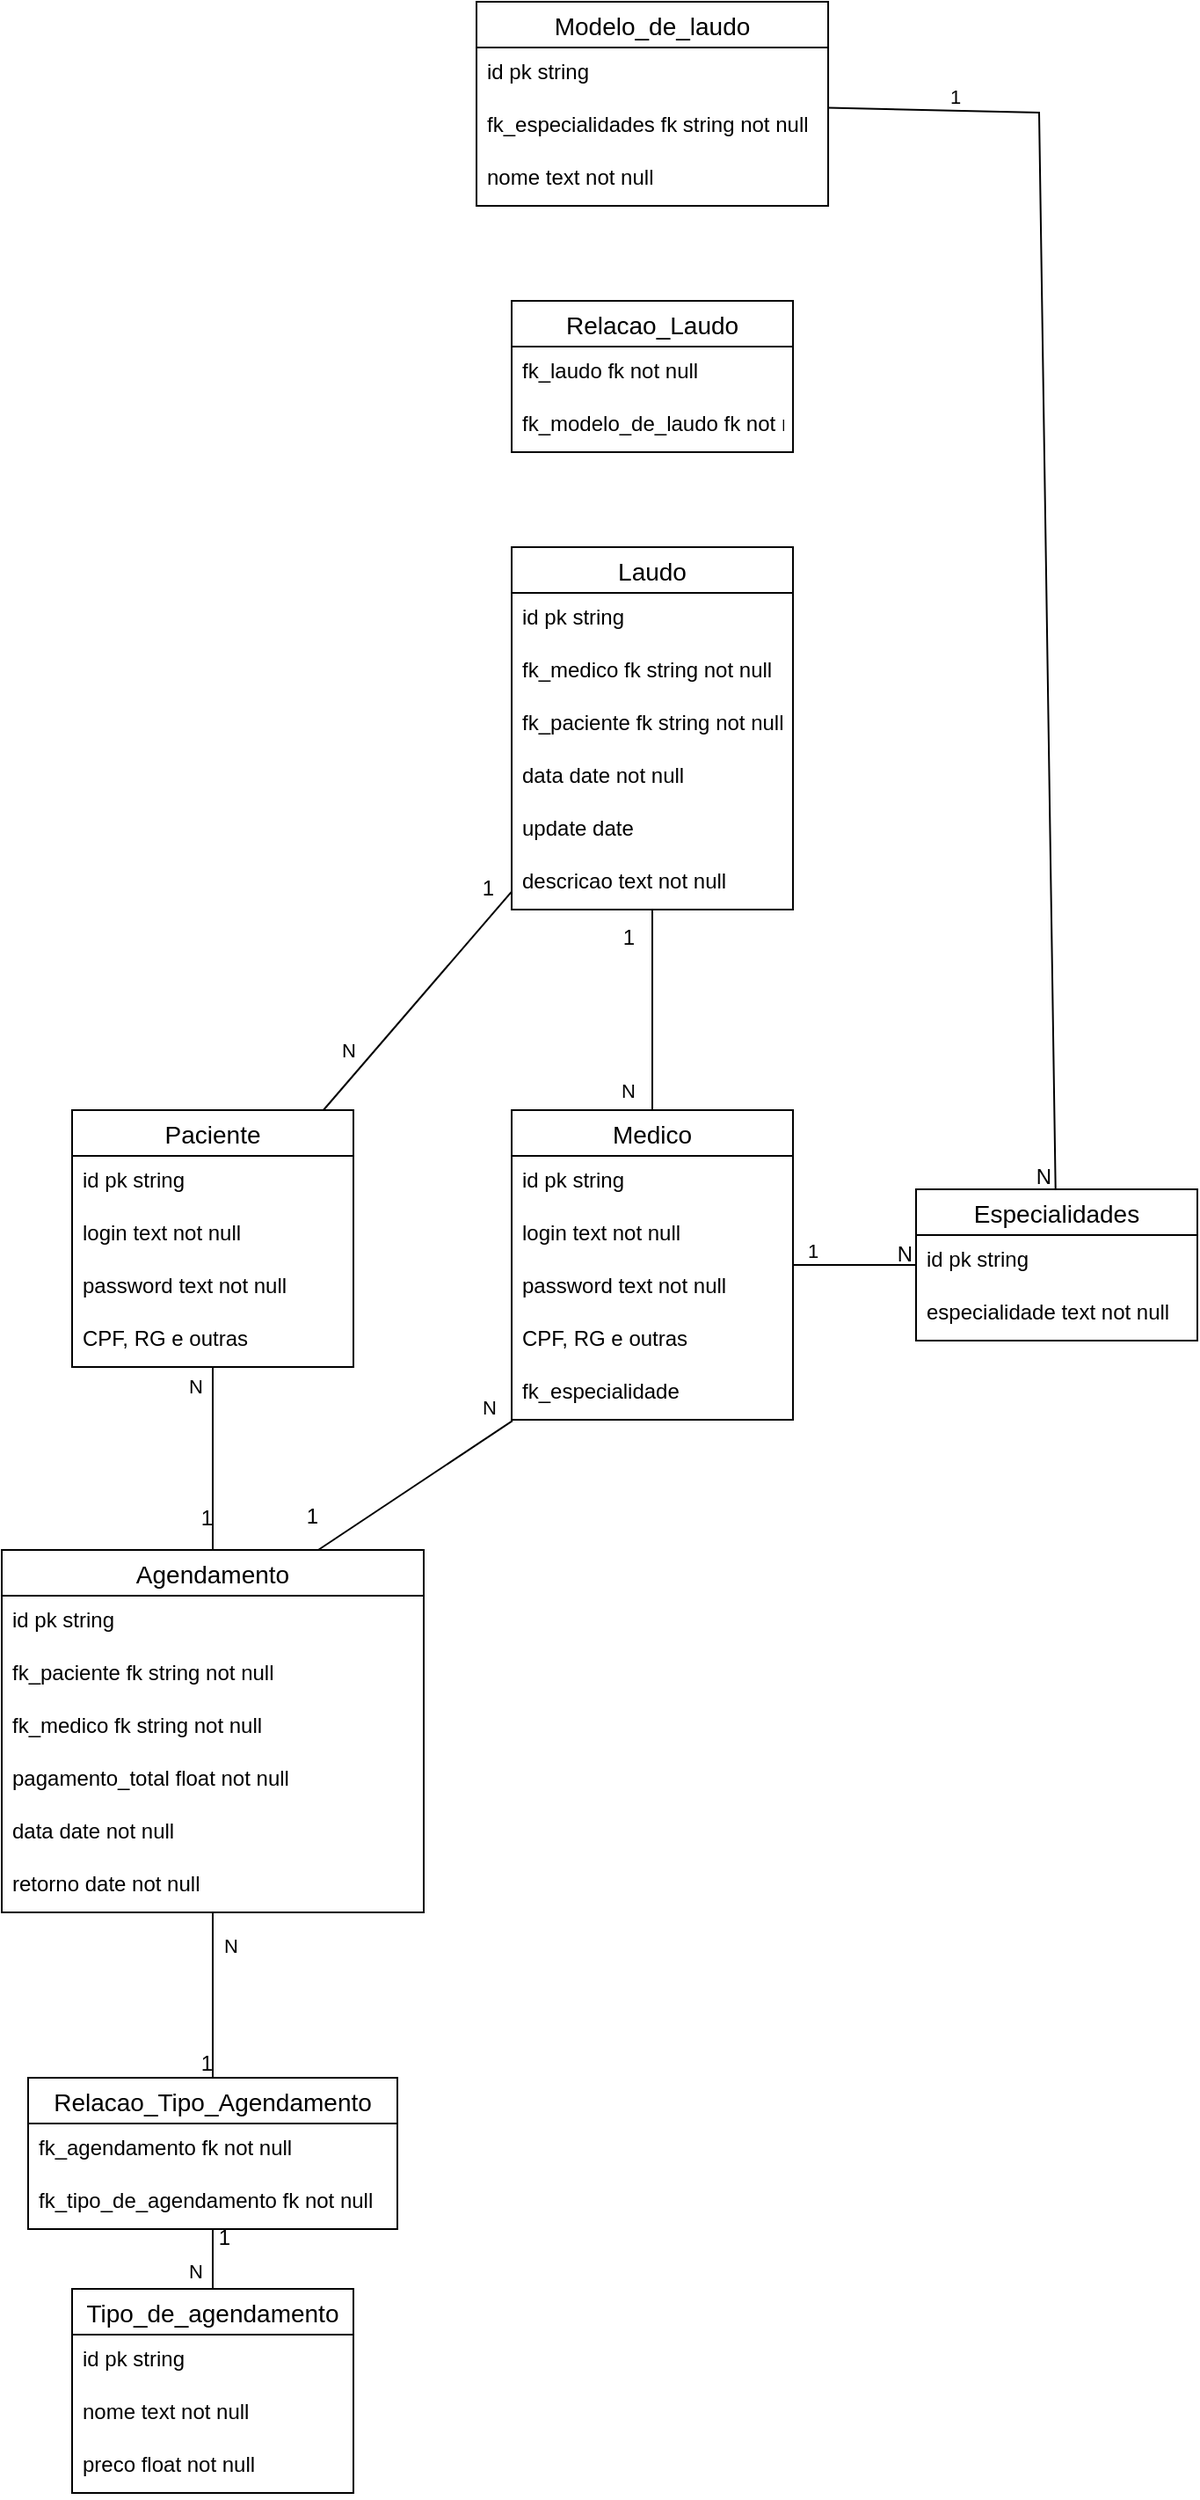 <mxfile version="14.6.3" type="device"><diagram id="e3PkNxn1uq0N3fQiRhIR" name="Page-1"><mxGraphModel dx="2031" dy="2240" grid="1" gridSize="10" guides="1" tooltips="1" connect="1" arrows="1" fold="1" page="1" pageScale="1" pageWidth="850" pageHeight="1100" math="0" shadow="0"><root><mxCell id="0"/><mxCell id="1" parent="0"/><mxCell id="mPbwZkEg5M1Om1y9M2ip-1" value="Paciente" style="swimlane;fontStyle=0;childLayout=stackLayout;horizontal=1;startSize=26;horizontalStack=0;resizeParent=1;resizeParentMax=0;resizeLast=0;collapsible=1;marginBottom=0;align=center;fontSize=14;" parent="1" vertex="1"><mxGeometry x="300" y="110" width="160" height="146" as="geometry"/></mxCell><mxCell id="mPbwZkEg5M1Om1y9M2ip-2" value="id pk string" style="text;strokeColor=none;fillColor=none;spacingLeft=4;spacingRight=4;overflow=hidden;rotatable=0;points=[[0,0.5],[1,0.5]];portConstraint=eastwest;fontSize=12;" parent="mPbwZkEg5M1Om1y9M2ip-1" vertex="1"><mxGeometry y="26" width="160" height="30" as="geometry"/></mxCell><mxCell id="mPbwZkEg5M1Om1y9M2ip-3" value="login text not null" style="text;strokeColor=none;fillColor=none;spacingLeft=4;spacingRight=4;overflow=hidden;rotatable=0;points=[[0,0.5],[1,0.5]];portConstraint=eastwest;fontSize=12;" parent="mPbwZkEg5M1Om1y9M2ip-1" vertex="1"><mxGeometry y="56" width="160" height="30" as="geometry"/></mxCell><mxCell id="mPbwZkEg5M1Om1y9M2ip-4" value="password text not null" style="text;strokeColor=none;fillColor=none;spacingLeft=4;spacingRight=4;overflow=hidden;rotatable=0;points=[[0,0.5],[1,0.5]];portConstraint=eastwest;fontSize=12;" parent="mPbwZkEg5M1Om1y9M2ip-1" vertex="1"><mxGeometry y="86" width="160" height="30" as="geometry"/></mxCell><mxCell id="mPbwZkEg5M1Om1y9M2ip-24" value="CPF, RG e outras " style="text;strokeColor=none;fillColor=none;spacingLeft=4;spacingRight=4;overflow=hidden;rotatable=0;points=[[0,0.5],[1,0.5]];portConstraint=eastwest;fontSize=12;" parent="mPbwZkEg5M1Om1y9M2ip-1" vertex="1"><mxGeometry y="116" width="160" height="30" as="geometry"/></mxCell><mxCell id="mPbwZkEg5M1Om1y9M2ip-12" value="Agendamento" style="swimlane;fontStyle=0;childLayout=stackLayout;horizontal=1;startSize=26;horizontalStack=0;resizeParent=1;resizeParentMax=0;resizeLast=0;collapsible=1;marginBottom=0;align=center;fontSize=14;" parent="1" vertex="1"><mxGeometry x="260" y="360" width="240" height="206" as="geometry"/></mxCell><mxCell id="mPbwZkEg5M1Om1y9M2ip-14" value="id pk string" style="text;strokeColor=none;fillColor=none;spacingLeft=4;spacingRight=4;overflow=hidden;rotatable=0;points=[[0,0.5],[1,0.5]];portConstraint=eastwest;fontSize=12;" parent="mPbwZkEg5M1Om1y9M2ip-12" vertex="1"><mxGeometry y="26" width="240" height="30" as="geometry"/></mxCell><mxCell id="mPbwZkEg5M1Om1y9M2ip-15" value="fk_paciente fk string not null" style="text;strokeColor=none;fillColor=none;spacingLeft=4;spacingRight=4;overflow=hidden;rotatable=0;points=[[0,0.5],[1,0.5]];portConstraint=eastwest;fontSize=12;" parent="mPbwZkEg5M1Om1y9M2ip-12" vertex="1"><mxGeometry y="56" width="240" height="30" as="geometry"/></mxCell><mxCell id="mPbwZkEg5M1Om1y9M2ip-57" value="fk_medico fk string not null" style="text;strokeColor=none;fillColor=none;spacingLeft=4;spacingRight=4;overflow=hidden;rotatable=0;points=[[0,0.5],[1,0.5]];portConstraint=eastwest;fontSize=12;" parent="mPbwZkEg5M1Om1y9M2ip-12" vertex="1"><mxGeometry y="86" width="240" height="30" as="geometry"/></mxCell><mxCell id="mPbwZkEg5M1Om1y9M2ip-73" value="pagamento_total float not null" style="text;strokeColor=none;fillColor=none;spacingLeft=4;spacingRight=4;overflow=hidden;rotatable=0;points=[[0,0.5],[1,0.5]];portConstraint=eastwest;fontSize=12;" parent="mPbwZkEg5M1Om1y9M2ip-12" vertex="1"><mxGeometry y="116" width="240" height="30" as="geometry"/></mxCell><mxCell id="mPbwZkEg5M1Om1y9M2ip-50" value="data date not null" style="text;strokeColor=none;fillColor=none;spacingLeft=4;spacingRight=4;overflow=hidden;rotatable=0;points=[[0,0.5],[1,0.5]];portConstraint=eastwest;fontSize=12;" parent="mPbwZkEg5M1Om1y9M2ip-12" vertex="1"><mxGeometry y="146" width="240" height="30" as="geometry"/></mxCell><mxCell id="mPbwZkEg5M1Om1y9M2ip-51" value="retorno date not null" style="text;strokeColor=none;fillColor=none;spacingLeft=4;spacingRight=4;overflow=hidden;rotatable=0;points=[[0,0.5],[1,0.5]];portConstraint=eastwest;fontSize=12;" parent="mPbwZkEg5M1Om1y9M2ip-12" vertex="1"><mxGeometry y="176" width="240" height="30" as="geometry"/></mxCell><mxCell id="mPbwZkEg5M1Om1y9M2ip-20" value="Especialidades" style="swimlane;fontStyle=0;childLayout=stackLayout;horizontal=1;startSize=26;horizontalStack=0;resizeParent=1;resizeParentMax=0;resizeLast=0;collapsible=1;marginBottom=0;align=center;fontSize=14;" parent="1" vertex="1"><mxGeometry x="780" y="155" width="160" height="86" as="geometry"/></mxCell><mxCell id="mPbwZkEg5M1Om1y9M2ip-21" value="id pk string" style="text;strokeColor=none;fillColor=none;spacingLeft=4;spacingRight=4;overflow=hidden;rotatable=0;points=[[0,0.5],[1,0.5]];portConstraint=eastwest;fontSize=12;" parent="mPbwZkEg5M1Om1y9M2ip-20" vertex="1"><mxGeometry y="26" width="160" height="30" as="geometry"/></mxCell><mxCell id="mPbwZkEg5M1Om1y9M2ip-22" value="especialidade text not null" style="text;strokeColor=none;fillColor=none;spacingLeft=4;spacingRight=4;overflow=hidden;rotatable=0;points=[[0,0.5],[1,0.5]];portConstraint=eastwest;fontSize=12;" parent="mPbwZkEg5M1Om1y9M2ip-20" vertex="1"><mxGeometry y="56" width="160" height="30" as="geometry"/></mxCell><mxCell id="mPbwZkEg5M1Om1y9M2ip-25" value="Medico" style="swimlane;fontStyle=0;childLayout=stackLayout;horizontal=1;startSize=26;horizontalStack=0;resizeParent=1;resizeParentMax=0;resizeLast=0;collapsible=1;marginBottom=0;align=center;fontSize=14;" parent="1" vertex="1"><mxGeometry x="550.01" y="110" width="160" height="176" as="geometry"/></mxCell><mxCell id="mPbwZkEg5M1Om1y9M2ip-26" value="id pk string" style="text;strokeColor=none;fillColor=none;spacingLeft=4;spacingRight=4;overflow=hidden;rotatable=0;points=[[0,0.5],[1,0.5]];portConstraint=eastwest;fontSize=12;" parent="mPbwZkEg5M1Om1y9M2ip-25" vertex="1"><mxGeometry y="26" width="160" height="30" as="geometry"/></mxCell><mxCell id="mPbwZkEg5M1Om1y9M2ip-27" value="login text not null" style="text;strokeColor=none;fillColor=none;spacingLeft=4;spacingRight=4;overflow=hidden;rotatable=0;points=[[0,0.5],[1,0.5]];portConstraint=eastwest;fontSize=12;" parent="mPbwZkEg5M1Om1y9M2ip-25" vertex="1"><mxGeometry y="56" width="160" height="30" as="geometry"/></mxCell><mxCell id="mPbwZkEg5M1Om1y9M2ip-28" value="password text not null" style="text;strokeColor=none;fillColor=none;spacingLeft=4;spacingRight=4;overflow=hidden;rotatable=0;points=[[0,0.5],[1,0.5]];portConstraint=eastwest;fontSize=12;" parent="mPbwZkEg5M1Om1y9M2ip-25" vertex="1"><mxGeometry y="86" width="160" height="30" as="geometry"/></mxCell><mxCell id="mPbwZkEg5M1Om1y9M2ip-44" value="CPF, RG e outras " style="text;strokeColor=none;fillColor=none;spacingLeft=4;spacingRight=4;overflow=hidden;rotatable=0;points=[[0,0.5],[1,0.5]];portConstraint=eastwest;fontSize=12;" parent="mPbwZkEg5M1Om1y9M2ip-25" vertex="1"><mxGeometry y="116" width="160" height="30" as="geometry"/></mxCell><mxCell id="mPbwZkEg5M1Om1y9M2ip-30" value="fk_especialidade" style="text;strokeColor=none;fillColor=none;spacingLeft=4;spacingRight=4;overflow=hidden;rotatable=0;points=[[0,0.5],[1,0.5]];portConstraint=eastwest;fontSize=12;" parent="mPbwZkEg5M1Om1y9M2ip-25" vertex="1"><mxGeometry y="146" width="160" height="30" as="geometry"/></mxCell><mxCell id="mPbwZkEg5M1Om1y9M2ip-40" value="" style="endArrow=none;html=1;rounded=0;" parent="1" source="mPbwZkEg5M1Om1y9M2ip-25" target="mPbwZkEg5M1Om1y9M2ip-20" edge="1"><mxGeometry relative="1" as="geometry"><mxPoint x="650.01" y="290" as="sourcePoint"/><mxPoint x="810.01" y="290" as="targetPoint"/></mxGeometry></mxCell><mxCell id="mPbwZkEg5M1Om1y9M2ip-41" value="N" style="resizable=0;html=1;align=right;verticalAlign=bottom;direction=south;" parent="mPbwZkEg5M1Om1y9M2ip-40" connectable="0" vertex="1"><mxGeometry x="1" relative="1" as="geometry"><mxPoint x="-2" y="2" as="offset"/></mxGeometry></mxCell><mxCell id="mPbwZkEg5M1Om1y9M2ip-69" value="1" style="edgeLabel;html=1;align=center;verticalAlign=middle;resizable=0;points=[];" parent="mPbwZkEg5M1Om1y9M2ip-40" vertex="1" connectable="0"><mxGeometry x="-0.814" y="1" relative="1" as="geometry"><mxPoint x="4" y="-7" as="offset"/></mxGeometry></mxCell><mxCell id="mPbwZkEg5M1Om1y9M2ip-46" value="" style="endArrow=none;html=1;rounded=0;entryX=0.5;entryY=0;entryDx=0;entryDy=0;" parent="1" source="mPbwZkEg5M1Om1y9M2ip-24" target="mPbwZkEg5M1Om1y9M2ip-12" edge="1"><mxGeometry relative="1" as="geometry"><mxPoint x="610" y="286" as="sourcePoint"/><mxPoint x="610" y="370" as="targetPoint"/></mxGeometry></mxCell><mxCell id="mPbwZkEg5M1Om1y9M2ip-47" value="1" style="resizable=0;html=1;align=right;verticalAlign=bottom;direction=south;" parent="mPbwZkEg5M1Om1y9M2ip-46" connectable="0" vertex="1"><mxGeometry x="1" relative="1" as="geometry"><mxPoint y="-10" as="offset"/></mxGeometry></mxCell><mxCell id="mPbwZkEg5M1Om1y9M2ip-70" value="N" style="edgeLabel;html=1;align=center;verticalAlign=middle;resizable=0;points=[];" parent="mPbwZkEg5M1Om1y9M2ip-46" vertex="1" connectable="0"><mxGeometry x="-0.797" y="-2" relative="1" as="geometry"><mxPoint x="-8" as="offset"/></mxGeometry></mxCell><mxCell id="mPbwZkEg5M1Om1y9M2ip-55" value="" style="endArrow=none;html=1;rounded=0;entryX=0.75;entryY=0;entryDx=0;entryDy=0;exitX=0.003;exitY=1.019;exitDx=0;exitDy=0;exitPerimeter=0;" parent="1" source="mPbwZkEg5M1Om1y9M2ip-30" target="mPbwZkEg5M1Om1y9M2ip-12" edge="1"><mxGeometry relative="1" as="geometry"><mxPoint x="430" y="256" as="sourcePoint"/><mxPoint x="430" y="370" as="targetPoint"/></mxGeometry></mxCell><mxCell id="mPbwZkEg5M1Om1y9M2ip-56" value="1" style="resizable=0;html=1;align=right;verticalAlign=bottom;direction=south;" parent="mPbwZkEg5M1Om1y9M2ip-55" connectable="0" vertex="1"><mxGeometry x="1" relative="1" as="geometry"><mxPoint y="-10" as="offset"/></mxGeometry></mxCell><mxCell id="mPbwZkEg5M1Om1y9M2ip-71" value="N" style="edgeLabel;html=1;align=center;verticalAlign=middle;resizable=0;points=[];" parent="mPbwZkEg5M1Om1y9M2ip-55" vertex="1" connectable="0"><mxGeometry x="-0.785" y="-3" relative="1" as="geometry"><mxPoint y="-13" as="offset"/></mxGeometry></mxCell><mxCell id="mPbwZkEg5M1Om1y9M2ip-59" value="Tipo_de_agendamento" style="swimlane;fontStyle=0;childLayout=stackLayout;horizontal=1;startSize=26;horizontalStack=0;resizeParent=1;resizeParentMax=0;resizeLast=0;collapsible=1;marginBottom=0;align=center;fontSize=14;" parent="1" vertex="1"><mxGeometry x="300" y="780" width="160" height="116" as="geometry"/></mxCell><mxCell id="mPbwZkEg5M1Om1y9M2ip-60" value="id pk string" style="text;strokeColor=none;fillColor=none;spacingLeft=4;spacingRight=4;overflow=hidden;rotatable=0;points=[[0,0.5],[1,0.5]];portConstraint=eastwest;fontSize=12;" parent="mPbwZkEg5M1Om1y9M2ip-59" vertex="1"><mxGeometry y="26" width="160" height="30" as="geometry"/></mxCell><mxCell id="mPbwZkEg5M1Om1y9M2ip-72" value="nome text not null" style="text;strokeColor=none;fillColor=none;spacingLeft=4;spacingRight=4;overflow=hidden;rotatable=0;points=[[0,0.5],[1,0.5]];portConstraint=eastwest;fontSize=12;" parent="mPbwZkEg5M1Om1y9M2ip-59" vertex="1"><mxGeometry y="56" width="160" height="30" as="geometry"/></mxCell><mxCell id="mPbwZkEg5M1Om1y9M2ip-74" value="preco float not null" style="text;strokeColor=none;fillColor=none;spacingLeft=4;spacingRight=4;overflow=hidden;rotatable=0;points=[[0,0.5],[1,0.5]];portConstraint=eastwest;fontSize=12;" parent="mPbwZkEg5M1Om1y9M2ip-59" vertex="1"><mxGeometry y="86" width="160" height="30" as="geometry"/></mxCell><mxCell id="mPbwZkEg5M1Om1y9M2ip-66" value="" style="resizable=0;html=1;align=right;verticalAlign=bottom;direction=south;" parent="1" connectable="0" vertex="1"><mxGeometry x="280" y="463.0" as="geometry"><mxPoint x="53" y="-6" as="offset"/></mxGeometry></mxCell><mxCell id="mPbwZkEg5M1Om1y9M2ip-76" value="Relacao_Tipo_Agendamento" style="swimlane;fontStyle=0;childLayout=stackLayout;horizontal=1;startSize=26;horizontalStack=0;resizeParent=1;resizeParentMax=0;resizeLast=0;collapsible=1;marginBottom=0;align=center;fontSize=14;" parent="1" vertex="1"><mxGeometry x="275" y="660" width="210" height="86" as="geometry"/></mxCell><mxCell id="mPbwZkEg5M1Om1y9M2ip-78" value="fk_agendamento fk not null" style="text;strokeColor=none;fillColor=none;spacingLeft=4;spacingRight=4;overflow=hidden;rotatable=0;points=[[0,0.5],[1,0.5]];portConstraint=eastwest;fontSize=12;" parent="mPbwZkEg5M1Om1y9M2ip-76" vertex="1"><mxGeometry y="26" width="210" height="30" as="geometry"/></mxCell><mxCell id="mPbwZkEg5M1Om1y9M2ip-79" value="fk_tipo_de_agendamento fk not null" style="text;strokeColor=none;fillColor=none;spacingLeft=4;spacingRight=4;overflow=hidden;rotatable=0;points=[[0,0.5],[1,0.5]];portConstraint=eastwest;fontSize=12;" parent="mPbwZkEg5M1Om1y9M2ip-76" vertex="1"><mxGeometry y="56" width="210" height="30" as="geometry"/></mxCell><mxCell id="mPbwZkEg5M1Om1y9M2ip-80" value="" style="endArrow=none;html=1;rounded=0;entryX=0.5;entryY=0;entryDx=0;entryDy=0;" parent="1" source="mPbwZkEg5M1Om1y9M2ip-51" target="mPbwZkEg5M1Om1y9M2ip-76" edge="1"><mxGeometry relative="1" as="geometry"><mxPoint x="530.48" y="286.57" as="sourcePoint"/><mxPoint x="450" y="370" as="targetPoint"/></mxGeometry></mxCell><mxCell id="mPbwZkEg5M1Om1y9M2ip-81" value="1" style="resizable=0;html=1;align=right;verticalAlign=bottom;direction=south;" parent="mPbwZkEg5M1Om1y9M2ip-80" connectable="0" vertex="1"><mxGeometry x="1" relative="1" as="geometry"><mxPoint as="offset"/></mxGeometry></mxCell><mxCell id="mPbwZkEg5M1Om1y9M2ip-82" value="N" style="edgeLabel;html=1;align=center;verticalAlign=middle;resizable=0;points=[];" parent="mPbwZkEg5M1Om1y9M2ip-80" vertex="1" connectable="0"><mxGeometry x="-0.785" y="-3" relative="1" as="geometry"><mxPoint x="13" y="9" as="offset"/></mxGeometry></mxCell><mxCell id="mPbwZkEg5M1Om1y9M2ip-83" value="" style="endArrow=none;html=1;rounded=0;exitX=0.5;exitY=0;exitDx=0;exitDy=0;" parent="1" source="mPbwZkEg5M1Om1y9M2ip-59" target="mPbwZkEg5M1Om1y9M2ip-76" edge="1"><mxGeometry relative="1" as="geometry"><mxPoint x="390" y="626" as="sourcePoint"/><mxPoint x="390" y="670" as="targetPoint"/></mxGeometry></mxCell><mxCell id="mPbwZkEg5M1Om1y9M2ip-84" value="1" style="resizable=0;html=1;align=right;verticalAlign=bottom;direction=south;" parent="mPbwZkEg5M1Om1y9M2ip-83" connectable="0" vertex="1"><mxGeometry x="1" relative="1" as="geometry"><mxPoint x="10" y="13" as="offset"/></mxGeometry></mxCell><mxCell id="mPbwZkEg5M1Om1y9M2ip-85" value="N" style="edgeLabel;html=1;align=center;verticalAlign=middle;resizable=0;points=[];" parent="mPbwZkEg5M1Om1y9M2ip-83" vertex="1" connectable="0"><mxGeometry x="-0.785" y="-3" relative="1" as="geometry"><mxPoint x="-13" y="-7" as="offset"/></mxGeometry></mxCell><mxCell id="L5ksXaiwFvsjoivsJ0z0-14" value="Laudo" style="swimlane;fontStyle=0;childLayout=stackLayout;horizontal=1;startSize=26;horizontalStack=0;resizeParent=1;resizeParentMax=0;resizeLast=0;collapsible=1;marginBottom=0;align=center;fontSize=14;" vertex="1" parent="1"><mxGeometry x="550.01" y="-210" width="160" height="206" as="geometry"/></mxCell><mxCell id="L5ksXaiwFvsjoivsJ0z0-15" value="id pk string" style="text;strokeColor=none;fillColor=none;spacingLeft=4;spacingRight=4;overflow=hidden;rotatable=0;points=[[0,0.5],[1,0.5]];portConstraint=eastwest;fontSize=12;" vertex="1" parent="L5ksXaiwFvsjoivsJ0z0-14"><mxGeometry y="26" width="160" height="30" as="geometry"/></mxCell><mxCell id="L5ksXaiwFvsjoivsJ0z0-48" value="fk_medico fk string not null" style="text;strokeColor=none;fillColor=none;spacingLeft=4;spacingRight=4;overflow=hidden;rotatable=0;points=[[0,0.5],[1,0.5]];portConstraint=eastwest;fontSize=12;" vertex="1" parent="L5ksXaiwFvsjoivsJ0z0-14"><mxGeometry y="56" width="160" height="30" as="geometry"/></mxCell><mxCell id="L5ksXaiwFvsjoivsJ0z0-47" value="fk_paciente fk string not null" style="text;strokeColor=none;fillColor=none;spacingLeft=4;spacingRight=4;overflow=hidden;rotatable=0;points=[[0,0.5],[1,0.5]];portConstraint=eastwest;fontSize=12;" vertex="1" parent="L5ksXaiwFvsjoivsJ0z0-14"><mxGeometry y="86" width="160" height="30" as="geometry"/></mxCell><mxCell id="L5ksXaiwFvsjoivsJ0z0-31" value="data date not null" style="text;strokeColor=none;fillColor=none;spacingLeft=4;spacingRight=4;overflow=hidden;rotatable=0;points=[[0,0.5],[1,0.5]];portConstraint=eastwest;fontSize=12;" vertex="1" parent="L5ksXaiwFvsjoivsJ0z0-14"><mxGeometry y="116" width="160" height="30" as="geometry"/></mxCell><mxCell id="L5ksXaiwFvsjoivsJ0z0-32" value="update date " style="text;strokeColor=none;fillColor=none;spacingLeft=4;spacingRight=4;overflow=hidden;rotatable=0;points=[[0,0.5],[1,0.5]];portConstraint=eastwest;fontSize=12;" vertex="1" parent="L5ksXaiwFvsjoivsJ0z0-14"><mxGeometry y="146" width="160" height="30" as="geometry"/></mxCell><mxCell id="L5ksXaiwFvsjoivsJ0z0-22" value="descricao text not null" style="text;strokeColor=none;fillColor=none;spacingLeft=4;spacingRight=4;overflow=hidden;rotatable=0;points=[[0,0.5],[1,0.5]];portConstraint=eastwest;fontSize=12;" vertex="1" parent="L5ksXaiwFvsjoivsJ0z0-14"><mxGeometry y="176" width="160" height="30" as="geometry"/></mxCell><mxCell id="L5ksXaiwFvsjoivsJ0z0-27" value="" style="endArrow=none;html=1;rounded=0;" edge="1" parent="1" source="mPbwZkEg5M1Om1y9M2ip-25" target="L5ksXaiwFvsjoivsJ0z0-14"><mxGeometry relative="1" as="geometry"><mxPoint x="700.49" y="330.0" as="sourcePoint"/><mxPoint x="590" y="403.43" as="targetPoint"/></mxGeometry></mxCell><mxCell id="L5ksXaiwFvsjoivsJ0z0-28" value="1" style="resizable=0;html=1;align=right;verticalAlign=bottom;direction=south;" connectable="0" vertex="1" parent="L5ksXaiwFvsjoivsJ0z0-27"><mxGeometry x="1" relative="1" as="geometry"><mxPoint x="-10" y="24" as="offset"/></mxGeometry></mxCell><mxCell id="L5ksXaiwFvsjoivsJ0z0-30" value="N" style="edgeLabel;html=1;align=center;verticalAlign=middle;resizable=0;points=[];" vertex="1" connectable="0" parent="L5ksXaiwFvsjoivsJ0z0-27"><mxGeometry x="-0.806" y="2" relative="1" as="geometry"><mxPoint x="-12" as="offset"/></mxGeometry></mxCell><mxCell id="L5ksXaiwFvsjoivsJ0z0-33" value="Modelo_de_laudo" style="swimlane;fontStyle=0;childLayout=stackLayout;horizontal=1;startSize=26;horizontalStack=0;resizeParent=1;resizeParentMax=0;resizeLast=0;collapsible=1;marginBottom=0;align=center;fontSize=14;" vertex="1" parent="1"><mxGeometry x="530.01" y="-520" width="200.01" height="116" as="geometry"/></mxCell><mxCell id="L5ksXaiwFvsjoivsJ0z0-34" value="id pk string" style="text;strokeColor=none;fillColor=none;spacingLeft=4;spacingRight=4;overflow=hidden;rotatable=0;points=[[0,0.5],[1,0.5]];portConstraint=eastwest;fontSize=12;" vertex="1" parent="L5ksXaiwFvsjoivsJ0z0-33"><mxGeometry y="26" width="200.01" height="30" as="geometry"/></mxCell><mxCell id="L5ksXaiwFvsjoivsJ0z0-60" value="fk_especialidades fk string not null" style="text;strokeColor=none;fillColor=none;spacingLeft=4;spacingRight=4;overflow=hidden;rotatable=0;points=[[0,0.5],[1,0.5]];portConstraint=eastwest;fontSize=12;" vertex="1" parent="L5ksXaiwFvsjoivsJ0z0-33"><mxGeometry y="56" width="200.01" height="30" as="geometry"/></mxCell><mxCell id="L5ksXaiwFvsjoivsJ0z0-35" value="nome text not null" style="text;strokeColor=none;fillColor=none;spacingLeft=4;spacingRight=4;overflow=hidden;rotatable=0;points=[[0,0.5],[1,0.5]];portConstraint=eastwest;fontSize=12;" vertex="1" parent="L5ksXaiwFvsjoivsJ0z0-33"><mxGeometry y="86" width="200.01" height="30" as="geometry"/></mxCell><mxCell id="L5ksXaiwFvsjoivsJ0z0-40" value="Relacao_Laudo" style="swimlane;fontStyle=0;childLayout=stackLayout;horizontal=1;startSize=26;horizontalStack=0;resizeParent=1;resizeParentMax=0;resizeLast=0;collapsible=1;marginBottom=0;align=center;fontSize=14;" vertex="1" parent="1"><mxGeometry x="550.01" y="-350" width="160.01" height="86" as="geometry"/></mxCell><mxCell id="L5ksXaiwFvsjoivsJ0z0-41" value="fk_laudo fk not null" style="text;strokeColor=none;fillColor=none;spacingLeft=4;spacingRight=4;overflow=hidden;rotatable=0;points=[[0,0.5],[1,0.5]];portConstraint=eastwest;fontSize=12;" vertex="1" parent="L5ksXaiwFvsjoivsJ0z0-40"><mxGeometry y="26" width="160.01" height="30" as="geometry"/></mxCell><mxCell id="L5ksXaiwFvsjoivsJ0z0-42" value="fk_modelo_de_laudo fk not null" style="text;strokeColor=none;fillColor=none;spacingLeft=4;spacingRight=4;overflow=hidden;rotatable=0;points=[[0,0.5],[1,0.5]];portConstraint=eastwest;fontSize=12;" vertex="1" parent="L5ksXaiwFvsjoivsJ0z0-40"><mxGeometry y="56" width="160.01" height="30" as="geometry"/></mxCell><mxCell id="L5ksXaiwFvsjoivsJ0z0-43" value="" style="endArrow=none;html=1;rounded=0;" edge="1" parent="1" source="mPbwZkEg5M1Om1y9M2ip-1" target="L5ksXaiwFvsjoivsJ0z0-14"><mxGeometry relative="1" as="geometry"><mxPoint x="424" y="-70" as="sourcePoint"/><mxPoint x="424" y="44" as="targetPoint"/></mxGeometry></mxCell><mxCell id="L5ksXaiwFvsjoivsJ0z0-44" value="1" style="resizable=0;html=1;align=right;verticalAlign=bottom;direction=south;" connectable="0" vertex="1" parent="L5ksXaiwFvsjoivsJ0z0-43"><mxGeometry x="1" relative="1" as="geometry"><mxPoint x="-10" y="7" as="offset"/></mxGeometry></mxCell><mxCell id="L5ksXaiwFvsjoivsJ0z0-45" value="N" style="edgeLabel;html=1;align=center;verticalAlign=middle;resizable=0;points=[];" vertex="1" connectable="0" parent="L5ksXaiwFvsjoivsJ0z0-43"><mxGeometry x="-0.797" y="-2" relative="1" as="geometry"><mxPoint x="2" y="-23" as="offset"/></mxGeometry></mxCell><mxCell id="L5ksXaiwFvsjoivsJ0z0-57" value="" style="endArrow=none;html=1;rounded=0;" edge="1" parent="1" source="L5ksXaiwFvsjoivsJ0z0-33" target="mPbwZkEg5M1Om1y9M2ip-20"><mxGeometry relative="1" as="geometry"><mxPoint x="720.01" y="208" as="sourcePoint"/><mxPoint x="790" y="208" as="targetPoint"/><Array as="points"><mxPoint x="850" y="-457"/></Array></mxGeometry></mxCell><mxCell id="L5ksXaiwFvsjoivsJ0z0-58" value="N" style="resizable=0;html=1;align=right;verticalAlign=bottom;direction=south;" connectable="0" vertex="1" parent="L5ksXaiwFvsjoivsJ0z0-57"><mxGeometry x="1" relative="1" as="geometry"><mxPoint x="-2" y="2" as="offset"/></mxGeometry></mxCell><mxCell id="L5ksXaiwFvsjoivsJ0z0-59" value="1" style="edgeLabel;html=1;align=center;verticalAlign=middle;resizable=0;points=[];" vertex="1" connectable="0" parent="L5ksXaiwFvsjoivsJ0z0-57"><mxGeometry x="-0.814" y="1" relative="1" as="geometry"><mxPoint x="4" y="-7" as="offset"/></mxGeometry></mxCell></root></mxGraphModel></diagram></mxfile>